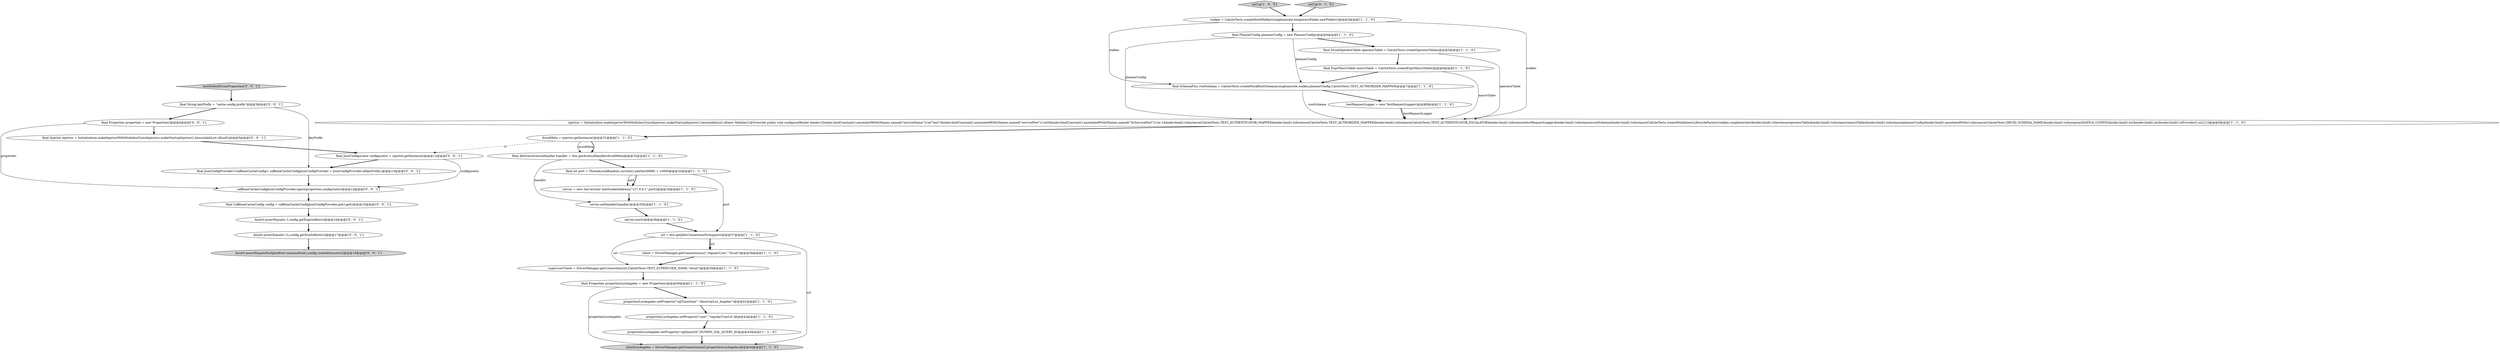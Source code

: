 digraph {
11 [style = filled, label = "testRequestLogger = new TestRequestLogger()@@@8@@@['1', '1', '0']", fillcolor = white, shape = ellipse image = "AAA0AAABBB1BBB"];
15 [style = filled, label = "final ExprMacroTable macroTable = CalciteTests.createExprMacroTable()@@@6@@@['1', '1', '0']", fillcolor = white, shape = ellipse image = "AAA0AAABBB1BBB"];
24 [style = filled, label = "Assert.assertEquals(ForkJoinPool.commonPool(),config.createExecutor())@@@18@@@['0', '0', '1']", fillcolor = lightgray, shape = ellipse image = "AAA0AAABBB3BBB"];
0 [style = filled, label = "walker = CalciteTests.createMockWalker(conglomerate,temporaryFolder.newFolder())@@@3@@@['1', '1', '0']", fillcolor = white, shape = ellipse image = "AAA0AAABBB1BBB"];
18 [style = filled, label = "final DruidOperatorTable operatorTable = CalciteTests.createOperatorTable()@@@5@@@['1', '1', '0']", fillcolor = white, shape = ellipse image = "AAA0AAABBB1BBB"];
9 [style = filled, label = "injector = Initialization.makeInjectorWithModules(GuiceInjectors.makeStartupInjector(),ImmutableList.of(new Module(){@Override public void configure(Binder binder){binder.bindConstant().annotatedWith(Names.named(\"serviceName\")).to(\"test\")binder.bindConstant().annotatedWith(Names.named(\"servicePort\")).to(0)binder.bindConstant().annotatedWith(Names.named(\"tlsServicePort\")).to(-1)binder.bind().toInstance(CalciteTests.TEST_AUTHENTICATOR_MAPPER)binder.bind().toInstance(CalciteTests.TEST_AUTHORIZER_MAPPER)binder.bind().toInstance(CalciteTests.TEST_AUTHENTICATOR_ESCALATOR)binder.bind().toInstance(testRequestLogger)binder.bind().toInstance(rootSchema)binder.bind().toInstance(CalciteTests.createMockQueryLifecycleFactory(walker,conglomerate))binder.bind().toInstance(operatorTable)binder.bind().toInstance(macroTable)binder.bind().toInstance(plannerConfig)binder.bind().annotatedWith().toInstance(CalciteTests.DRUID_SCHEMA_NAME)binder.bind().toInstance(AVATICA_CONFIG)binder.bind().to()binder.bind().in()binder.bind().toProvider().in()}}))@@@9@@@['1', '1', '0']", fillcolor = white, shape = ellipse image = "AAA0AAABBB1BBB"];
5 [style = filled, label = "final int port = ThreadLocalRandom.current().nextInt(9999) + 10000@@@33@@@['1', '1', '0']", fillcolor = white, shape = ellipse image = "AAA0AAABBB1BBB"];
31 [style = filled, label = "final JsonConfigProvider<CaffeineCacheConfig> caffeineCacheConfigJsonConfigProvider = JsonConfigProvider.of(keyPrefix,)@@@13@@@['0', '0', '1']", fillcolor = white, shape = ellipse image = "AAA0AAABBB3BBB"];
21 [style = filled, label = "propertiesLosAngeles.setProperty(\"user\",\"regularUserLA\")@@@42@@@['1', '1', '0']", fillcolor = white, shape = ellipse image = "AAA0AAABBB1BBB"];
27 [style = filled, label = "final Properties properties = new Properties()@@@4@@@['0', '0', '1']", fillcolor = white, shape = ellipse image = "AAA0AAABBB3BBB"];
13 [style = filled, label = "setUp['1', '0', '0']", fillcolor = lightgray, shape = diamond image = "AAA0AAABBB1BBB"];
25 [style = filled, label = "testDefaultFromProperties['0', '0', '1']", fillcolor = lightgray, shape = diamond image = "AAA0AAABBB3BBB"];
28 [style = filled, label = "caffeineCacheConfigJsonConfigProvider.inject(properties,configurator)@@@14@@@['0', '0', '1']", fillcolor = white, shape = ellipse image = "AAA0AAABBB3BBB"];
16 [style = filled, label = "propertiesLosAngeles.setProperty(\"sqlTimeZone\",\"America/Los_Angeles\")@@@41@@@['1', '1', '0']", fillcolor = white, shape = ellipse image = "AAA0AAABBB1BBB"];
30 [style = filled, label = "Assert.assertEquals(-1,config.getExpireAfter())@@@16@@@['0', '0', '1']", fillcolor = white, shape = ellipse image = "AAA0AAABBB3BBB"];
32 [style = filled, label = "final CaffeineCacheConfig config = caffeineCacheConfigJsonConfigProvider.get().get()@@@15@@@['0', '0', '1']", fillcolor = white, shape = ellipse image = "AAA0AAABBB3BBB"];
2 [style = filled, label = "final SchemaPlus rootSchema = CalciteTests.createMockRootSchema(conglomerate,walker,plannerConfig,CalciteTests.TEST_AUTHORIZER_MAPPER)@@@7@@@['1', '1', '0']", fillcolor = white, shape = ellipse image = "AAA0AAABBB1BBB"];
26 [style = filled, label = "final JsonConfigurator configurator = injector.getInstance()@@@12@@@['0', '0', '1']", fillcolor = white, shape = ellipse image = "AAA0AAABBB3BBB"];
12 [style = filled, label = "final PlannerConfig plannerConfig = new PlannerConfig()@@@4@@@['1', '1', '0']", fillcolor = white, shape = ellipse image = "AAA0AAABBB1BBB"];
19 [style = filled, label = "final AbstractAvaticaHandler handler = this.getAvaticaHandler(druidMeta)@@@32@@@['1', '1', '0']", fillcolor = white, shape = ellipse image = "AAA0AAABBB1BBB"];
23 [style = filled, label = "final Injector injector = Initialization.makeInjectorWithModules(GuiceInjectors.makeStartupInjector(),ImmutableList.of(null))@@@5@@@['0', '0', '1']", fillcolor = white, shape = ellipse image = "AAA0AAABBB3BBB"];
1 [style = filled, label = "client = DriverManager.getConnection(url,\"regularUser\",\"druid\")@@@38@@@['1', '1', '0']", fillcolor = white, shape = ellipse image = "AAA0AAABBB1BBB"];
4 [style = filled, label = "url = this.getJdbcConnectionString(port)@@@37@@@['1', '1', '0']", fillcolor = white, shape = ellipse image = "AAA0AAABBB1BBB"];
6 [style = filled, label = "server.start()@@@36@@@['1', '1', '0']", fillcolor = white, shape = ellipse image = "AAA0AAABBB1BBB"];
7 [style = filled, label = "server = new Server(new InetSocketAddress(\"127.0.0.1\",port))@@@34@@@['1', '1', '0']", fillcolor = white, shape = ellipse image = "AAA0AAABBB1BBB"];
8 [style = filled, label = "superuserClient = DriverManager.getConnection(url,CalciteTests.TEST_SUPERUSER_NAME,\"druid\")@@@39@@@['1', '1', '0']", fillcolor = white, shape = ellipse image = "AAA0AAABBB1BBB"];
10 [style = filled, label = "final Properties propertiesLosAngeles = new Properties()@@@40@@@['1', '1', '0']", fillcolor = white, shape = ellipse image = "AAA0AAABBB1BBB"];
14 [style = filled, label = "propertiesLosAngeles.setProperty(\"sqlQueryId\",DUMMY_SQL_QUERY_ID)@@@43@@@['1', '1', '0']", fillcolor = white, shape = ellipse image = "AAA0AAABBB1BBB"];
22 [style = filled, label = "setUp['0', '1', '0']", fillcolor = lightgray, shape = diamond image = "AAA0AAABBB2BBB"];
20 [style = filled, label = "clientLosAngeles = DriverManager.getConnection(url,propertiesLosAngeles)@@@44@@@['1', '1', '0']", fillcolor = lightgray, shape = ellipse image = "AAA0AAABBB1BBB"];
17 [style = filled, label = "server.setHandler(handler)@@@35@@@['1', '1', '0']", fillcolor = white, shape = ellipse image = "AAA0AAABBB1BBB"];
33 [style = filled, label = "Assert.assertEquals(-1L,config.getSizeInBytes())@@@17@@@['0', '0', '1']", fillcolor = white, shape = ellipse image = "AAA0AAABBB3BBB"];
29 [style = filled, label = "final String keyPrefix = \"cache.config.prefix\"@@@3@@@['0', '0', '1']", fillcolor = white, shape = ellipse image = "AAA0AAABBB3BBB"];
3 [style = filled, label = "druidMeta = injector.getInstance()@@@31@@@['1', '1', '0']", fillcolor = white, shape = ellipse image = "AAA0AAABBB1BBB"];
10->16 [style = bold, label=""];
5->7 [style = solid, label="port"];
2->9 [style = solid, label="rootSchema"];
29->31 [style = solid, label="keyPrefix"];
26->28 [style = solid, label="configurator"];
0->9 [style = solid, label="walker"];
21->14 [style = bold, label=""];
29->27 [style = bold, label=""];
25->29 [style = bold, label=""];
6->4 [style = bold, label=""];
19->5 [style = bold, label=""];
4->1 [style = solid, label="url"];
13->0 [style = bold, label=""];
22->0 [style = bold, label=""];
2->11 [style = bold, label=""];
28->32 [style = bold, label=""];
26->31 [style = bold, label=""];
9->3 [style = bold, label=""];
1->8 [style = bold, label=""];
27->28 [style = solid, label="properties"];
27->23 [style = bold, label=""];
11->9 [style = bold, label=""];
4->20 [style = solid, label="url"];
3->26 [style = dashed, label="0"];
15->2 [style = bold, label=""];
3->19 [style = solid, label="druidMeta"];
4->1 [style = bold, label=""];
23->26 [style = bold, label=""];
5->4 [style = solid, label="port"];
30->33 [style = bold, label=""];
16->21 [style = bold, label=""];
0->12 [style = bold, label=""];
17->6 [style = bold, label=""];
3->19 [style = bold, label=""];
12->18 [style = bold, label=""];
7->17 [style = bold, label=""];
19->17 [style = solid, label="handler"];
11->9 [style = solid, label="testRequestLogger"];
32->30 [style = bold, label=""];
18->9 [style = solid, label="operatorTable"];
12->2 [style = solid, label="plannerConfig"];
4->8 [style = solid, label="url"];
31->28 [style = bold, label=""];
33->24 [style = bold, label=""];
8->10 [style = bold, label=""];
5->7 [style = bold, label=""];
14->20 [style = bold, label=""];
12->9 [style = solid, label="plannerConfig"];
0->2 [style = solid, label="walker"];
15->9 [style = solid, label="macroTable"];
10->20 [style = solid, label="propertiesLosAngeles"];
18->15 [style = bold, label=""];
}
